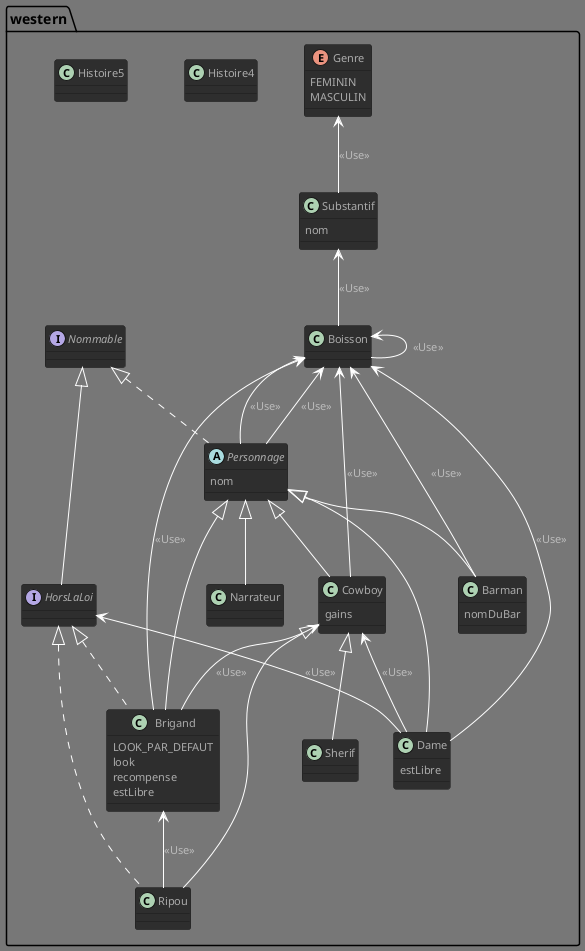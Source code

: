 @startuml
!theme reddress-darkgreen

class western.Barman extends western.Personnage {
nomDuBar

}

class western.Boisson

class western.Brigand extends western.Personnage implements western.HorsLaLoi {
LOOK_PAR_DEFAUT
look
recompense
estLibre

}

class western.Cowboy extends western.Personnage {
gains

}

class western.Dame extends western.Personnage {
estLibre

}

enum western.Genre {
FEMININ
MASCULIN

}
class western.Histoire4

class western.Histoire5

interface western.HorsLaLoi extends western.Nommable
class western.Narrateur extends western.Personnage

interface western.Nommable
abstract western.Personnage implements western.Nommable {
nom

}

class western.Ripou extends western.Cowboy implements western.HorsLaLoi

class western.Sherif extends western.Cowboy

class western.Substantif {
nom

}

western.Boisson <-- Barman : <<Use>>
western.Substantif <-- Boisson : <<Use>>
western.Boisson <-- Boisson : <<Use>>
western.Cowboy <-- Brigand : <<Use>>
western.Boisson <-- Brigand : <<Use>>
western.Boisson <-- Cowboy : <<Use>>
western.Cowboy <-- Dame : <<Use>>
western.HorsLaLoi <-- Dame : <<Use>>
western.Boisson <-- Dame : <<Use>>
western.Boisson <-- Personnage : <<Use>>
western.Boisson <-- Personnage : <<Use>>
western.Brigand <-- Ripou : <<Use>>
western.Genre <-- Substantif : <<Use>>

@enduml

